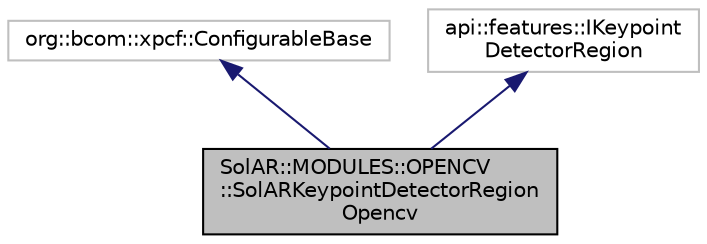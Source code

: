 digraph "SolAR::MODULES::OPENCV::SolARKeypointDetectorRegionOpencv"
{
 // LATEX_PDF_SIZE
  edge [fontname="Helvetica",fontsize="10",labelfontname="Helvetica",labelfontsize="10"];
  node [fontname="Helvetica",fontsize="10",shape=record];
  Node1 [label="SolAR::MODULES::OPENCV\l::SolARKeypointDetectorRegion\lOpencv",height=0.2,width=0.4,color="black", fillcolor="grey75", style="filled", fontcolor="black",tooltip="Detects keypoints in an given region of an image. UUID: 22c2ca9f-e43b-4a88-8337-4a166a789971"];
  Node2 -> Node1 [dir="back",color="midnightblue",fontsize="10",style="solid",fontname="Helvetica"];
  Node2 [label="org::bcom::xpcf::ConfigurableBase",height=0.2,width=0.4,color="grey75", fillcolor="white", style="filled",tooltip=" "];
  Node3 -> Node1 [dir="back",color="midnightblue",fontsize="10",style="solid",fontname="Helvetica"];
  Node3 [label="api::features::IKeypoint\lDetectorRegion",height=0.2,width=0.4,color="grey75", fillcolor="white", style="filled",tooltip=" "];
}
